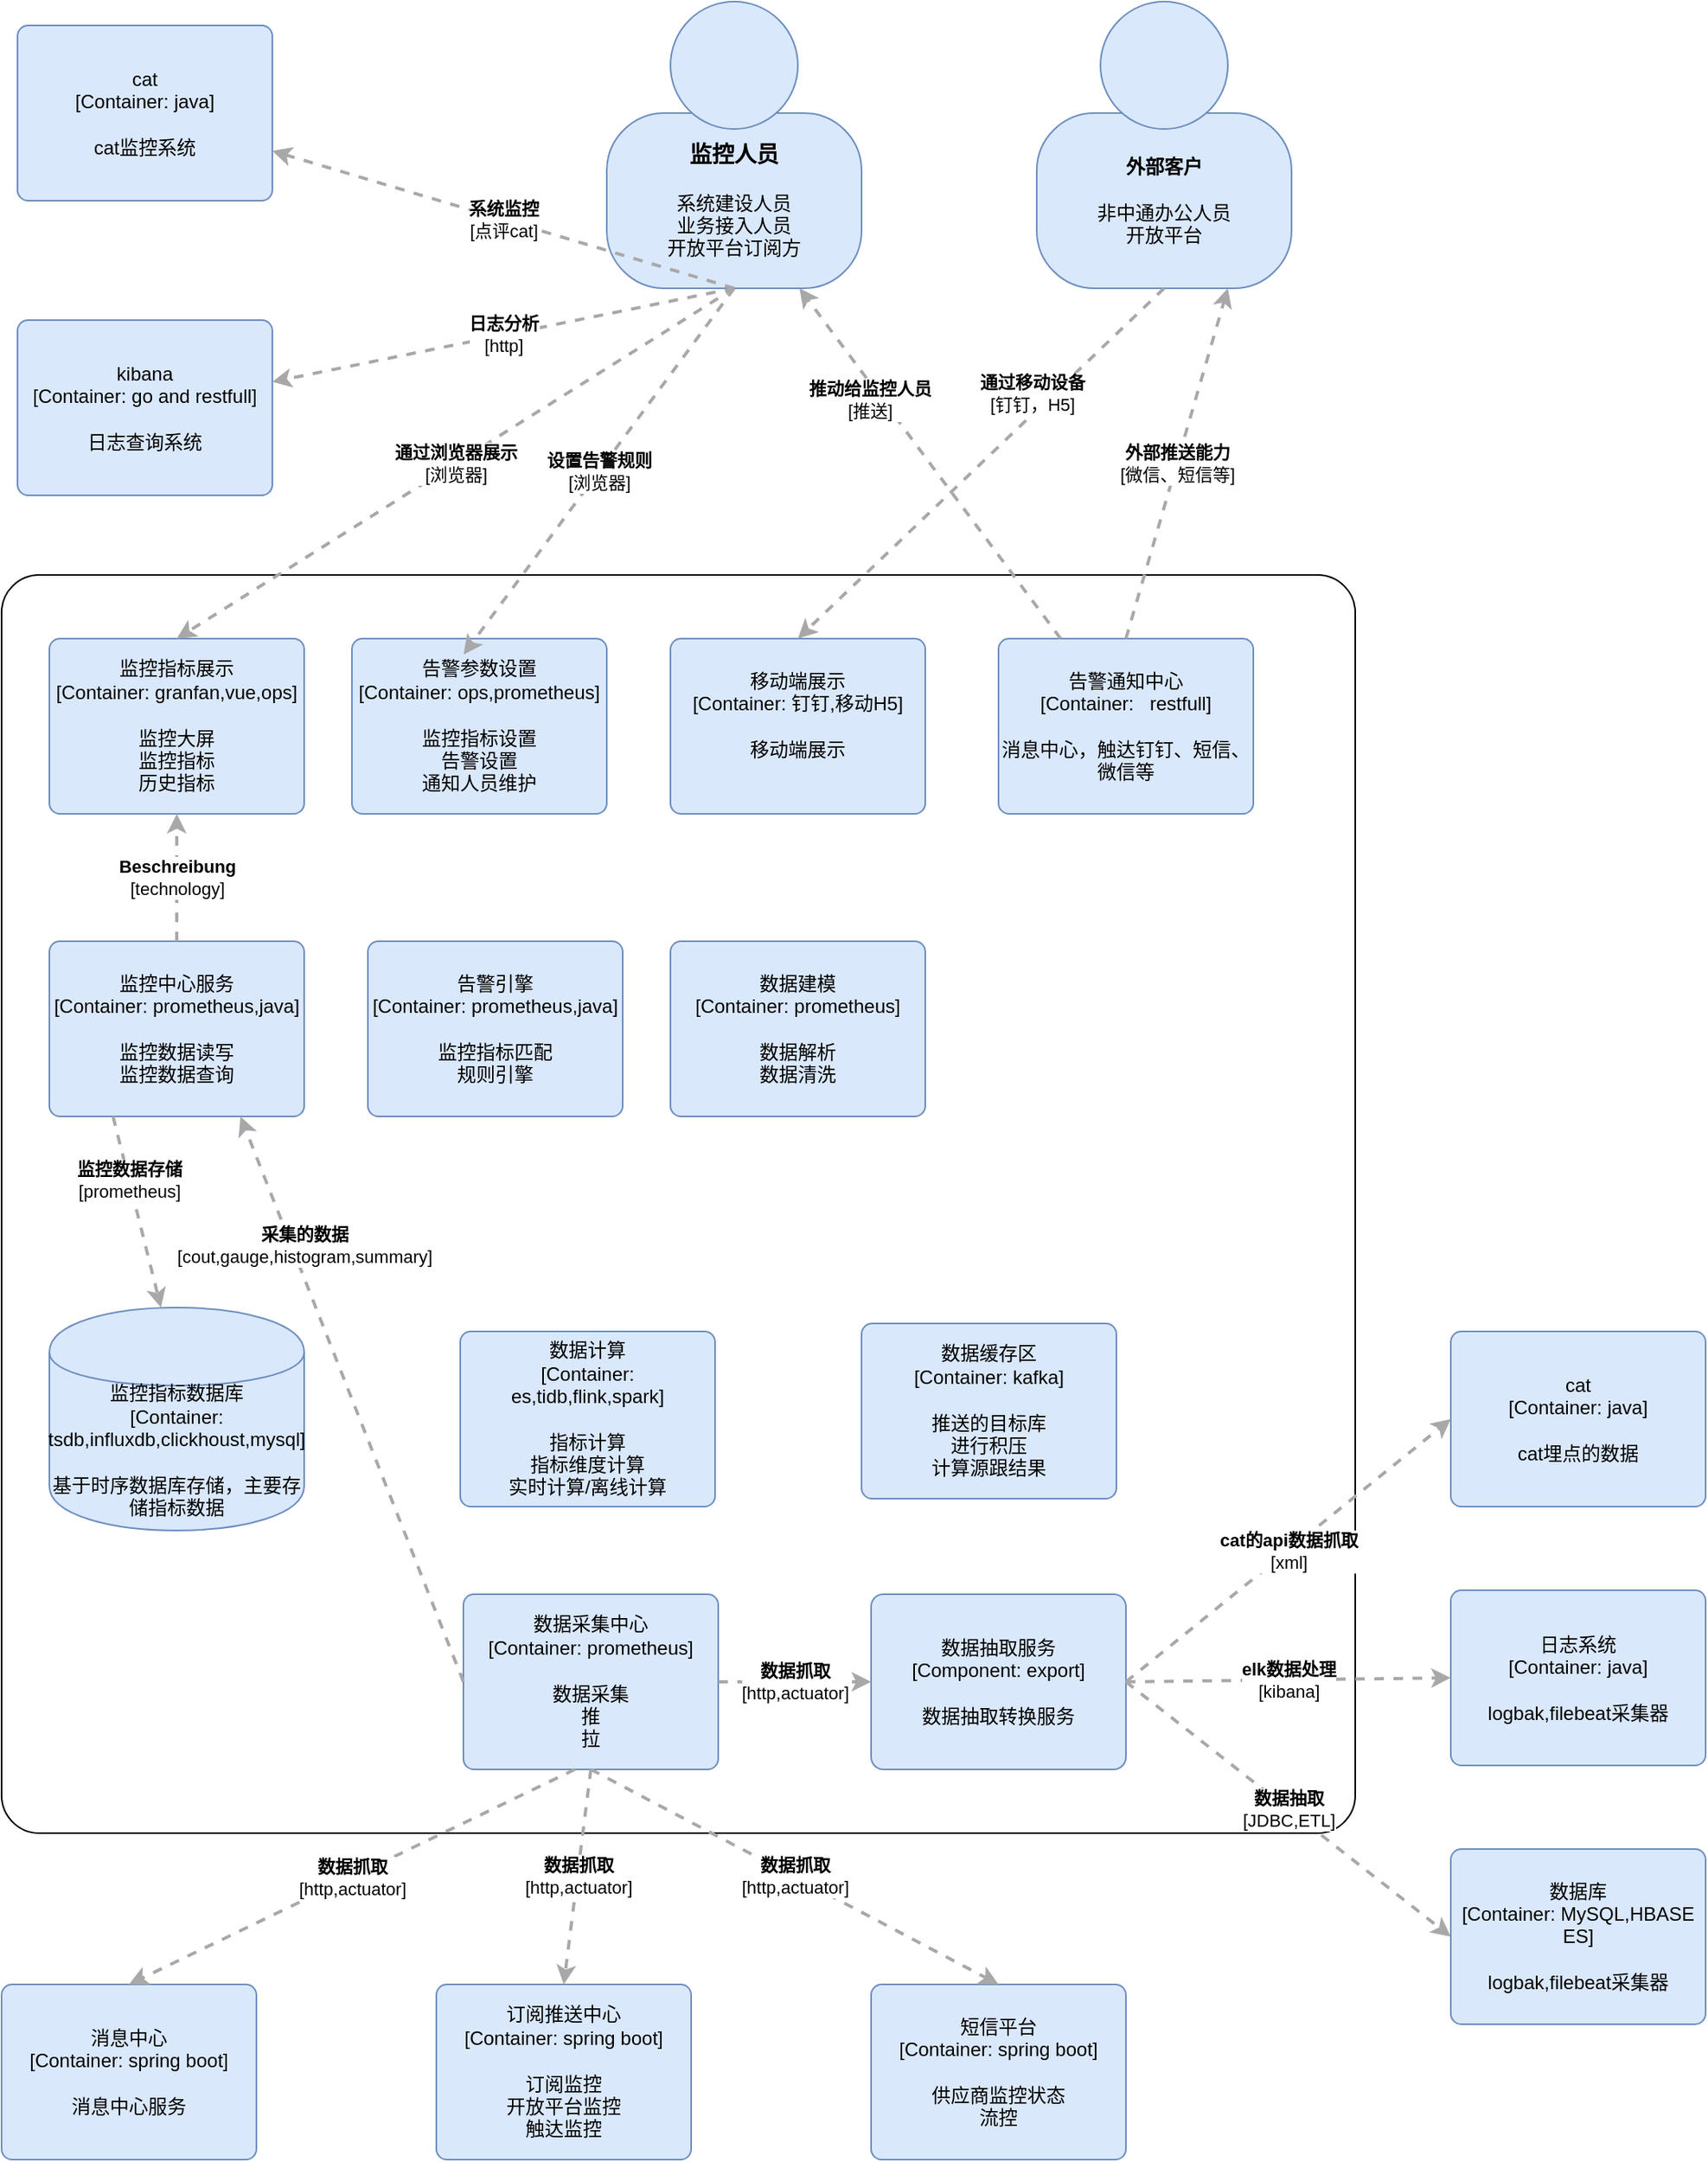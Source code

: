 <mxfile version="12.1.0" type="github" pages="2"><diagram id="i78jF7S9eZtzGsGvZzqO" name="Page-1"><mxGraphModel dx="1864" dy="1981" grid="1" gridSize="10" guides="1" tooltips="1" connect="1" arrows="1" fold="1" page="1" pageScale="1" pageWidth="827" pageHeight="1169" math="0" shadow="0"><root><mxCell id="0"/><mxCell id="1" parent="0"/><object label="&lt;div style=&quot;text-align: left&quot;&gt;&lt;br&gt;&lt;/div&gt;" placeholders="1" c4Name="hostname" c4Type="DeploymentNode" c4OperationSystem="operationSystem" c4ScalingFactor="scalingFactor" id="yf4RbYaAV2OzHXyKXAKW-41"><mxCell style="rounded=1;whiteSpace=wrap;html=1;labelBackgroundColor=none;fillColor=#ffffff;fontColor=#000000;align=left;arcSize=3;strokeColor=#000000;verticalAlign=bottom;shadow=0;comic=0;glass=0;gradientColor=none;" parent="1" vertex="1"><mxGeometry x="60" y="250" width="850" height="790" as="geometry"/><C4DeploymentNode as="c4"/></mxCell></object><mxCell id="yf4RbYaAV2OzHXyKXAKW-1" value="" style="group;rounded=0;labelBackgroundColor=none;fillColor=none;fontColor=#000000;align=center;html=1;" parent="1" vertex="1" connectable="0"><mxGeometry x="440" y="-110" width="160" height="180" as="geometry"/><C4Person as="c4"/></mxCell><object label="&lt;font style=&quot;font-size: 14px&quot;&gt;&lt;b&gt;监控人员&lt;/b&gt;&lt;/font&gt;&lt;br&gt;&lt;div&gt;&lt;br&gt;&lt;/div&gt;&lt;div&gt;系统建设人员&lt;/div&gt;&lt;div&gt;业务接入人员&lt;/div&gt;&lt;div&gt;开放平台订阅方&lt;/div&gt;" placeholders="1" c4Name="name" c4Type="body" c4Description="Beschreibung" id="yf4RbYaAV2OzHXyKXAKW-2"><mxCell style="rounded=1;whiteSpace=wrap;html=1;labelBackgroundColor=none;fillColor=#dae8fc;fontColor=#000000;align=center;arcSize=33;strokeColor=#6c8ebf;" parent="yf4RbYaAV2OzHXyKXAKW-1" vertex="1"><mxGeometry y="70" width="160" height="110" as="geometry"/><C4Person as="c4"/></mxCell></object><mxCell id="yf4RbYaAV2OzHXyKXAKW-3" value="" style="ellipse;whiteSpace=wrap;html=1;aspect=fixed;rounded=0;labelBackgroundColor=none;fillColor=#dae8fc;fontSize=12;fontColor=#000000;align=center;strokeColor=#6c8ebf;" parent="yf4RbYaAV2OzHXyKXAKW-1" vertex="1"><mxGeometry x="40" width="80" height="80" as="geometry"/><C4Person as="c4"/></mxCell><object label="cat&lt;br&gt;&lt;div&gt;[Container: java&lt;span&gt;]&lt;/span&gt;&lt;/div&gt;&lt;div&gt;&lt;br&gt;&lt;/div&gt;&lt;div&gt;cat监控系统&lt;/div&gt;" placeholders="1" c4Name="name" c4Type="Container" c4Technology="technology" c4Description="Beschreibung" id="yf4RbYaAV2OzHXyKXAKW-24"><mxCell style="rounded=1;whiteSpace=wrap;html=1;labelBackgroundColor=none;fillColor=#dae8fc;fontColor=#000000;align=center;arcSize=6;strokeColor=#6c8ebf;" parent="1" vertex="1"><mxGeometry x="70" y="-95" width="160" height="110" as="geometry"/><C4Container as="c4"/></mxCell></object><mxCell id="yf4RbYaAV2OzHXyKXAKW-31" value="" style="group;rounded=0;labelBackgroundColor=none;align=center;html=1;" parent="1" vertex="1" connectable="0"><mxGeometry x="710" y="-110" width="160" height="180" as="geometry"/><C4Person as="c4"/></mxCell><object label="&lt;b&gt;外部客户&lt;/b&gt;&lt;br&gt;&lt;div&gt;&lt;br&gt;&lt;/div&gt;&lt;div&gt;非中通办公人员&lt;/div&gt;&lt;div&gt;开放平台&lt;/div&gt;" placeholders="1" c4Name="name" c4Type="body" c4Description="Beschreibung" id="yf4RbYaAV2OzHXyKXAKW-32"><mxCell style="rounded=1;whiteSpace=wrap;html=1;labelBackgroundColor=none;fillColor=#dae8fc;fontColor=#000000;align=center;arcSize=33;strokeColor=#6c8ebf;" parent="yf4RbYaAV2OzHXyKXAKW-31" vertex="1"><mxGeometry y="70" width="160" height="110" as="geometry"/><C4Person as="c4"/></mxCell></object><mxCell id="yf4RbYaAV2OzHXyKXAKW-33" value="" style="ellipse;whiteSpace=wrap;html=1;aspect=fixed;rounded=0;labelBackgroundColor=none;fillColor=#dae8fc;fontSize=12;fontColor=#000000;align=center;strokeColor=#6c8ebf;" parent="yf4RbYaAV2OzHXyKXAKW-31" vertex="1"><mxGeometry x="40" width="80" height="80" as="geometry"/><C4Person as="c4"/></mxCell><object label="kibana&lt;br&gt;&lt;div&gt;[Container: go and restfull&lt;span&gt;]&lt;/span&gt;&lt;/div&gt;&lt;div&gt;&lt;br&gt;&lt;/div&gt;&lt;div&gt;日志查询系统&lt;/div&gt;" placeholders="1" c4Name="name" c4Type="Container" c4Technology="technology" c4Description="Beschreibung" id="yf4RbYaAV2OzHXyKXAKW-34"><mxCell style="rounded=1;whiteSpace=wrap;html=1;labelBackgroundColor=none;fillColor=#dae8fc;fontColor=#000000;align=center;arcSize=6;strokeColor=#6c8ebf;" parent="1" vertex="1"><mxGeometry x="70" y="90" width="160" height="110" as="geometry"/><C4Container as="c4"/></mxCell></object><object label="告警通知中心&lt;br&gt;&lt;div&gt;[Container:&amp;nbsp; &amp;nbsp;restfull&lt;span&gt;]&lt;/span&gt;&lt;/div&gt;&lt;div&gt;&lt;br&gt;&lt;/div&gt;&lt;div&gt;消息中心，触达钉钉、短信、微信等&lt;/div&gt;" placeholders="1" c4Name="name" c4Type="Container" c4Technology="technology" c4Description="Beschreibung" id="yf4RbYaAV2OzHXyKXAKW-36"><mxCell style="rounded=1;whiteSpace=wrap;html=1;labelBackgroundColor=none;fillColor=#dae8fc;fontColor=#000000;align=center;arcSize=6;strokeColor=#6c8ebf;" parent="1" vertex="1"><mxGeometry x="686" y="290" width="160" height="110" as="geometry"/><C4Container as="c4"/></mxCell></object><object label="监控指标数据库&lt;br&gt;&lt;div&gt;[Container: tsdb,influxdb,clickhoust,mysql]&lt;/div&gt;&lt;div&gt;&lt;br&gt;&lt;/div&gt;&lt;div&gt;基于时序数据库存储，主要存储指标数据&lt;/div&gt;" placeholders="1" c4Type="Database" c4Technology="technology" c4Description="Beschreibung" id="yf4RbYaAV2OzHXyKXAKW-40"><mxCell style="shape=cylinder;whiteSpace=wrap;html=1;boundedLbl=1;rounded=0;labelBackgroundColor=none;fillColor=#dae8fc;fontSize=12;fontColor=#000000;align=center;strokeColor=#6c8ebf;" parent="1" vertex="1"><mxGeometry x="90" y="710" width="160" height="140" as="geometry"/><C4Database as="c4"/></mxCell></object><object label="监控指标展示&lt;br&gt;&lt;div&gt;[Container: granfan,vue,ops&lt;span&gt;]&lt;/span&gt;&lt;/div&gt;&lt;div&gt;&lt;br&gt;&lt;/div&gt;&lt;div&gt;监控大屏&lt;/div&gt;&lt;div&gt;监控指标&lt;/div&gt;&lt;div&gt;&lt;span&gt;历史指标&lt;/span&gt;&lt;/div&gt;" placeholders="1" c4Name="name" c4Type="Container" c4Technology="technology" c4Description="Beschreibung" id="yf4RbYaAV2OzHXyKXAKW-42"><mxCell style="rounded=1;whiteSpace=wrap;html=1;labelBackgroundColor=none;fillColor=#dae8fc;fontColor=#000000;align=center;arcSize=6;strokeColor=#6c8ebf;shadow=0;glass=0;comic=0;" parent="1" vertex="1"><mxGeometry x="90" y="290" width="160" height="110" as="geometry"/><C4Container as="c4"/></mxCell></object><object label="告警参数设置&lt;br&gt;&lt;div&gt;[Container: ops,prometheus&lt;span&gt;]&lt;/span&gt;&lt;/div&gt;&lt;div&gt;&lt;br&gt;&lt;/div&gt;&lt;div&gt;监控指标设置&lt;/div&gt;&lt;div&gt;告警设置&lt;/div&gt;&lt;div&gt;通知人员维护&lt;/div&gt;" placeholders="1" c4Name="name" c4Type="Container" c4Technology="technology" c4Description="Beschreibung" id="ALVnCxlmgeaHpqrfKcKQ-1"><mxCell style="rounded=1;whiteSpace=wrap;html=1;labelBackgroundColor=none;fillColor=#dae8fc;fontColor=#000000;align=center;arcSize=6;strokeColor=#6c8ebf;shadow=0;glass=0;comic=0;" vertex="1" parent="1"><mxGeometry x="280" y="290" width="160" height="110" as="geometry"/><C4Container as="c4"/></mxCell></object><object label="移动端展示&lt;br&gt;&lt;div&gt;[Container: 钉钉,移动H5&lt;span&gt;]&lt;/span&gt;&lt;/div&gt;&lt;div&gt;&lt;br&gt;&lt;/div&gt;&lt;div&gt;移动端展示&lt;/div&gt;&lt;div&gt;&lt;br&gt;&lt;/div&gt;" placeholders="1" c4Name="name" c4Type="Container" c4Technology="technology" c4Description="Beschreibung" id="ALVnCxlmgeaHpqrfKcKQ-2"><mxCell style="rounded=1;whiteSpace=wrap;html=1;labelBackgroundColor=none;fillColor=#dae8fc;fontColor=#000000;align=center;arcSize=6;strokeColor=#6c8ebf;shadow=0;glass=0;comic=0;" vertex="1" parent="1"><mxGeometry x="480" y="290" width="160" height="110" as="geometry"/><C4Container as="c4"/></mxCell></object><object label="监控中心服务&lt;br&gt;&lt;div&gt;[Container: prometheus,java&lt;span&gt;]&lt;/span&gt;&lt;/div&gt;&lt;div&gt;&lt;br&gt;&lt;/div&gt;&lt;div&gt;监控数据读写&lt;/div&gt;&lt;div&gt;监控数据查询&lt;/div&gt;" placeholders="1" c4Name="name" c4Type="Container" c4Technology="technology" c4Description="Beschreibung" id="ALVnCxlmgeaHpqrfKcKQ-3"><mxCell style="rounded=1;whiteSpace=wrap;html=1;labelBackgroundColor=none;fillColor=#dae8fc;fontColor=#000000;align=center;arcSize=6;strokeColor=#6c8ebf;shadow=0;glass=0;comic=0;" vertex="1" parent="1"><mxGeometry x="90" y="480" width="160" height="110" as="geometry"/><C4Container as="c4"/></mxCell></object><object label="告警引擎&lt;br&gt;&lt;div&gt;[Container: prometheus,java&lt;span&gt;]&lt;/span&gt;&lt;/div&gt;&lt;div&gt;&lt;br&gt;&lt;/div&gt;&lt;div&gt;监控指标匹配&lt;/div&gt;&lt;div&gt;规则引擎&lt;/div&gt;" placeholders="1" c4Name="name" c4Type="Container" c4Technology="technology" c4Description="Beschreibung" id="ALVnCxlmgeaHpqrfKcKQ-4"><mxCell style="rounded=1;whiteSpace=wrap;html=1;labelBackgroundColor=none;fillColor=#dae8fc;fontColor=#000000;align=center;arcSize=6;strokeColor=#6c8ebf;shadow=0;glass=0;comic=0;" vertex="1" parent="1"><mxGeometry x="290" y="480" width="160" height="110" as="geometry"/><C4Container as="c4"/></mxCell></object><object label="数据建模&lt;br&gt;&lt;div&gt;[Container: prometheus&lt;span&gt;]&lt;/span&gt;&lt;/div&gt;&lt;div&gt;&lt;br&gt;&lt;/div&gt;&lt;div&gt;数据解析&lt;/div&gt;&lt;div&gt;数据清洗&lt;/div&gt;" placeholders="1" c4Name="name" c4Type="Container" c4Technology="technology" c4Description="Beschreibung" id="ALVnCxlmgeaHpqrfKcKQ-5"><mxCell style="rounded=1;whiteSpace=wrap;html=1;labelBackgroundColor=none;fillColor=#dae8fc;fontColor=#000000;align=center;arcSize=6;strokeColor=#6c8ebf;shadow=0;glass=0;comic=0;" vertex="1" parent="1"><mxGeometry x="480" y="480" width="160" height="110" as="geometry"/><C4Container as="c4"/></mxCell></object><object label="数据计算&lt;br&gt;&lt;div&gt;[Container: es,tidb,flink,spark&lt;span&gt;]&lt;/span&gt;&lt;/div&gt;&lt;div&gt;&lt;br&gt;&lt;/div&gt;&lt;div&gt;指标计算&lt;/div&gt;&lt;div&gt;指标维度计算&lt;/div&gt;&lt;div&gt;实时计算/离线计算&lt;/div&gt;" placeholders="1" c4Name="name" c4Type="Container" c4Technology="technology" c4Description="Beschreibung" id="ALVnCxlmgeaHpqrfKcKQ-6"><mxCell style="rounded=1;whiteSpace=wrap;html=1;labelBackgroundColor=none;fillColor=#dae8fc;fontColor=#000000;align=center;arcSize=6;strokeColor=#6c8ebf;shadow=0;glass=0;comic=0;" vertex="1" parent="1"><mxGeometry x="348" y="725" width="160" height="110" as="geometry"/><C4Container as="c4"/></mxCell></object><object label="数据采集中心&lt;br&gt;&lt;div&gt;[Container: prometheus&lt;span&gt;]&lt;/span&gt;&lt;/div&gt;&lt;div&gt;&lt;br&gt;&lt;/div&gt;&lt;div&gt;数据采集&lt;/div&gt;&lt;div&gt;推&lt;/div&gt;&lt;div&gt;拉&lt;/div&gt;" placeholders="1" c4Name="name" c4Type="Container" c4Technology="technology" c4Description="Beschreibung" id="ALVnCxlmgeaHpqrfKcKQ-7"><mxCell style="rounded=1;whiteSpace=wrap;html=1;labelBackgroundColor=none;fillColor=#dae8fc;fontColor=#000000;align=center;arcSize=6;strokeColor=#6c8ebf;shadow=0;glass=0;comic=0;" vertex="1" parent="1"><mxGeometry x="350" y="890" width="160" height="110" as="geometry"/><C4Container as="c4"/></mxCell></object><object label="消息中心&lt;br&gt;&lt;div&gt;[Container: spring boot&lt;span&gt;]&lt;/span&gt;&lt;/div&gt;&lt;div&gt;&lt;br&gt;&lt;/div&gt;&lt;div&gt;消息中心服务&lt;/div&gt;" placeholders="1" c4Name="name" c4Type="Container" c4Technology="technology" c4Description="Beschreibung" id="ALVnCxlmgeaHpqrfKcKQ-8"><mxCell style="rounded=1;whiteSpace=wrap;html=1;labelBackgroundColor=none;fillColor=#dae8fc;fontColor=#000000;align=center;arcSize=6;strokeColor=#6c8ebf;" vertex="1" parent="1"><mxGeometry x="60" y="1135" width="160" height="110" as="geometry"/><C4Container as="c4"/></mxCell></object><object label="订阅推送中心&lt;br&gt;&lt;div&gt;[Container: spring boot&lt;span&gt;]&lt;/span&gt;&lt;/div&gt;&lt;div&gt;&lt;br&gt;&lt;/div&gt;&lt;div&gt;订阅监控&lt;/div&gt;&lt;div&gt;开放平台监控&lt;/div&gt;&lt;div&gt;触达监控&lt;/div&gt;" placeholders="1" c4Name="name" c4Type="Container" c4Technology="technology" c4Description="Beschreibung" id="ALVnCxlmgeaHpqrfKcKQ-9"><mxCell style="rounded=1;whiteSpace=wrap;html=1;labelBackgroundColor=none;fillColor=#dae8fc;fontColor=#000000;align=center;arcSize=6;strokeColor=#6c8ebf;" vertex="1" parent="1"><mxGeometry x="333" y="1135" width="160" height="110" as="geometry"/><C4Container as="c4"/></mxCell></object><object label="短信平台&lt;br&gt;&lt;div&gt;[Container: spring boot&lt;span&gt;]&lt;/span&gt;&lt;/div&gt;&lt;div&gt;&lt;br&gt;&lt;/div&gt;&lt;div&gt;供应商监控状态&lt;/div&gt;&lt;div&gt;流控&lt;/div&gt;" placeholders="1" c4Name="name" c4Type="Container" c4Technology="technology" c4Description="Beschreibung" id="ALVnCxlmgeaHpqrfKcKQ-10"><mxCell style="rounded=1;whiteSpace=wrap;html=1;labelBackgroundColor=none;fillColor=#dae8fc;fontColor=#000000;align=center;arcSize=6;strokeColor=#6c8ebf;" vertex="1" parent="1"><mxGeometry x="606" y="1135" width="160" height="110" as="geometry"/><C4Container as="c4"/></mxCell></object><object label="数据缓存区&lt;br&gt;&lt;div&gt;[Container: kafka&lt;span&gt;]&lt;/span&gt;&lt;/div&gt;&lt;div&gt;&lt;br&gt;&lt;/div&gt;&lt;div&gt;推送的目标库&lt;/div&gt;&lt;div&gt;进行积压&lt;/div&gt;&lt;div&gt;计算源跟结果&lt;/div&gt;" placeholders="1" c4Name="name" c4Type="Container" c4Technology="technology" c4Description="Beschreibung" id="ALVnCxlmgeaHpqrfKcKQ-13"><mxCell style="rounded=1;whiteSpace=wrap;html=1;labelBackgroundColor=none;fillColor=#dae8fc;fontColor=#000000;align=center;arcSize=6;strokeColor=#6c8ebf;" vertex="1" parent="1"><mxGeometry x="600" y="720" width="160" height="110" as="geometry"/><C4Container as="c4"/></mxCell></object><object label="cat&lt;br&gt;&lt;div&gt;[Container: java&lt;span&gt;]&lt;/span&gt;&lt;/div&gt;&lt;div&gt;&lt;br&gt;&lt;/div&gt;&lt;div&gt;cat埋点的数据&lt;/div&gt;" placeholders="1" c4Name="name" c4Type="Container" c4Technology="technology" c4Description="Beschreibung" id="ALVnCxlmgeaHpqrfKcKQ-14"><mxCell style="rounded=1;whiteSpace=wrap;html=1;labelBackgroundColor=none;fillColor=#dae8fc;fontColor=#000000;align=center;arcSize=6;strokeColor=#6c8ebf;" vertex="1" parent="1"><mxGeometry x="970" y="725" width="160" height="110" as="geometry"/><C4Container as="c4"/></mxCell></object><object label="日志系统&lt;br&gt;&lt;div&gt;[Container: java&lt;span&gt;]&lt;/span&gt;&lt;/div&gt;&lt;div&gt;&lt;br&gt;&lt;/div&gt;&lt;div&gt;logbak,filebeat采集器&lt;/div&gt;" placeholders="1" c4Name="name" c4Type="Container" c4Technology="technology" c4Description="Beschreibung" id="ALVnCxlmgeaHpqrfKcKQ-15"><mxCell style="rounded=1;whiteSpace=wrap;html=1;labelBackgroundColor=none;fillColor=#dae8fc;fontColor=#000000;align=center;arcSize=6;strokeColor=#6c8ebf;" vertex="1" parent="1"><mxGeometry x="970" y="887.5" width="160" height="110" as="geometry"/><C4Container as="c4"/></mxCell></object><object label="&lt;div style=&quot;text-align: left&quot;&gt;&lt;div style=&quot;text-align: center&quot;&gt;&lt;b&gt;Beschreibung&lt;/b&gt;&lt;/div&gt;&lt;div style=&quot;text-align: center&quot;&gt;[technology]&lt;/div&gt;&lt;/div&gt;" c4Type="Relationship" c4Description="Beschreibung" c4Technology="technology" id="ALVnCxlmgeaHpqrfKcKQ-17"><mxCell style="edgeStyle=none;rounded=0;html=1;jettySize=auto;orthogonalLoop=1;strokeColor=#A8A8A8;strokeWidth=2;fontColor=#000000;jumpStyle=none;dashed=1;exitX=0.5;exitY=0;exitDx=0;exitDy=0;" edge="1" parent="1" source="ALVnCxlmgeaHpqrfKcKQ-3" target="yf4RbYaAV2OzHXyKXAKW-42"><mxGeometry width="160" relative="1" as="geometry"><mxPoint x="160" y="430" as="sourcePoint"/><mxPoint x="320" y="430" as="targetPoint"/></mxGeometry><C4Relationship as="c4"/></mxCell></object><object label="数据库&lt;br&gt;&lt;div&gt;[Container: MySQL,HBASE ES&lt;span&gt;]&lt;/span&gt;&lt;/div&gt;&lt;div&gt;&lt;br&gt;&lt;/div&gt;&lt;div&gt;logbak,filebeat采集器&lt;/div&gt;" placeholders="1" c4Name="name" c4Type="Container" c4Technology="technology" c4Description="Beschreibung" id="ALVnCxlmgeaHpqrfKcKQ-18"><mxCell style="rounded=1;whiteSpace=wrap;html=1;labelBackgroundColor=none;fillColor=#dae8fc;fontColor=#000000;align=center;arcSize=6;strokeColor=#6c8ebf;" vertex="1" parent="1"><mxGeometry x="970" y="1050" width="160" height="110" as="geometry"/><C4Container as="c4"/></mxCell></object><object label="&lt;div style=&quot;text-align: left&quot;&gt;&lt;div style=&quot;text-align: center&quot;&gt;&lt;b&gt;通过浏览器展示&lt;/b&gt;&lt;/div&gt;&lt;div style=&quot;text-align: center&quot;&gt;[浏览器]&lt;/div&gt;&lt;/div&gt;" c4Type="Relationship" c4Description="Beschreibung" c4Technology="technology" id="ALVnCxlmgeaHpqrfKcKQ-20"><mxCell style="edgeStyle=none;rounded=0;html=1;jettySize=auto;orthogonalLoop=1;strokeColor=#A8A8A8;strokeWidth=2;fontColor=#000000;jumpStyle=none;dashed=1;entryX=0.5;entryY=0;entryDx=0;entryDy=0;exitX=0.5;exitY=1;exitDx=0;exitDy=0;" edge="1" parent="1" source="yf4RbYaAV2OzHXyKXAKW-2" target="yf4RbYaAV2OzHXyKXAKW-42"><mxGeometry width="160" relative="1" as="geometry"><mxPoint x="510" y="120" as="sourcePoint"/><mxPoint x="200" y="110" as="targetPoint"/></mxGeometry><C4Relationship as="c4"/></mxCell></object><object label="&lt;div style=&quot;text-align: left&quot;&gt;&lt;div style=&quot;text-align: center&quot;&gt;&lt;b&gt;设置告警规则&lt;/b&gt;&lt;/div&gt;&lt;div style=&quot;text-align: center&quot;&gt;[浏览器]&lt;/div&gt;&lt;/div&gt;" c4Type="Relationship" c4Description="Beschreibung" c4Technology="technology" id="ALVnCxlmgeaHpqrfKcKQ-21"><mxCell style="edgeStyle=none;rounded=0;html=1;jettySize=auto;orthogonalLoop=1;strokeColor=#A8A8A8;strokeWidth=2;fontColor=#000000;jumpStyle=none;dashed=1;entryX=0.438;entryY=0.091;entryDx=0;entryDy=0;entryPerimeter=0;exitX=0.5;exitY=1;exitDx=0;exitDy=0;" edge="1" parent="1" source="yf4RbYaAV2OzHXyKXAKW-2" target="ALVnCxlmgeaHpqrfKcKQ-1"><mxGeometry width="160" relative="1" as="geometry"><mxPoint x="510" y="170" as="sourcePoint"/><mxPoint x="310" y="160" as="targetPoint"/><Array as="points"/></mxGeometry><C4Relationship as="c4"/></mxCell></object><object label="&lt;div style=&quot;text-align: left&quot;&gt;&lt;div style=&quot;text-align: center&quot;&gt;&lt;b&gt;系统监控&lt;/b&gt;&lt;/div&gt;&lt;div style=&quot;text-align: center&quot;&gt;[点评cat]&lt;/div&gt;&lt;/div&gt;" c4Type="Relationship" c4Description="Beschreibung" c4Technology="technology" id="ALVnCxlmgeaHpqrfKcKQ-22"><mxCell style="edgeStyle=none;rounded=0;html=1;jettySize=auto;orthogonalLoop=1;strokeColor=#A8A8A8;strokeWidth=2;fontColor=#000000;jumpStyle=none;dashed=1;exitX=0.5;exitY=1;exitDx=0;exitDy=0;" edge="1" parent="1" source="yf4RbYaAV2OzHXyKXAKW-2" target="yf4RbYaAV2OzHXyKXAKW-24"><mxGeometry width="160" relative="1" as="geometry"><mxPoint x="1030" y="660" as="sourcePoint"/><mxPoint x="510" y="200" as="targetPoint"/></mxGeometry><C4Relationship as="c4"/></mxCell></object><object label="&lt;div style=&quot;text-align: left&quot;&gt;&lt;div style=&quot;text-align: center&quot;&gt;&lt;b&gt;日志分析&lt;/b&gt;&lt;/div&gt;&lt;div style=&quot;text-align: center&quot;&gt;[http]&lt;/div&gt;&lt;/div&gt;" c4Type="Relationship" c4Description="Beschreibung" c4Technology="technology" id="ALVnCxlmgeaHpqrfKcKQ-23"><mxCell style="edgeStyle=none;rounded=0;html=1;jettySize=auto;orthogonalLoop=1;strokeColor=#A8A8A8;strokeWidth=2;fontColor=#000000;jumpStyle=none;dashed=1;exitX=0.5;exitY=1;exitDx=0;exitDy=0;" edge="1" parent="1" source="yf4RbYaAV2OzHXyKXAKW-2" target="yf4RbYaAV2OzHXyKXAKW-34"><mxGeometry width="160" relative="1" as="geometry"><mxPoint x="670" y="190" as="sourcePoint"/><mxPoint x="600" y="190" as="targetPoint"/></mxGeometry><C4Relationship as="c4"/></mxCell></object><object label="&lt;div style=&quot;text-align: left&quot;&gt;&lt;div style=&quot;text-align: center&quot;&gt;&lt;b&gt;推动给监控人员&lt;/b&gt;&lt;/div&gt;&lt;div style=&quot;text-align: center&quot;&gt;[推送]&lt;/div&gt;&lt;/div&gt;" c4Type="Relationship" c4Description="Beschreibung" c4Technology="technology" id="ALVnCxlmgeaHpqrfKcKQ-24"><mxCell style="edgeStyle=none;rounded=0;html=1;jettySize=auto;orthogonalLoop=1;strokeColor=#A8A8A8;strokeWidth=2;fontColor=#000000;jumpStyle=none;dashed=1;" edge="1" parent="1" source="yf4RbYaAV2OzHXyKXAKW-36" target="yf4RbYaAV2OzHXyKXAKW-2"><mxGeometry x="0.401" y="7" width="160" relative="1" as="geometry"><mxPoint x="1030" y="250" as="sourcePoint"/><mxPoint x="610" y="140" as="targetPoint"/><mxPoint as="offset"/></mxGeometry><C4Relationship as="c4"/></mxCell></object><object label="&lt;div style=&quot;text-align: left&quot;&gt;&lt;div style=&quot;text-align: center&quot;&gt;&lt;b&gt;通过移动设备&lt;/b&gt;&lt;/div&gt;&lt;div style=&quot;text-align: center&quot;&gt;[钉钉，H5]&lt;/div&gt;&lt;/div&gt;" c4Type="Relationship" c4Description="Beschreibung" c4Technology="technology" id="ALVnCxlmgeaHpqrfKcKQ-25"><mxCell style="edgeStyle=none;rounded=0;html=1;entryX=0.5;entryY=0;jettySize=auto;orthogonalLoop=1;strokeColor=#A8A8A8;strokeWidth=2;fontColor=#000000;jumpStyle=none;dashed=1;exitX=0.5;exitY=1;exitDx=0;exitDy=0;entryDx=0;entryDy=0;" edge="1" parent="1" source="yf4RbYaAV2OzHXyKXAKW-32" target="ALVnCxlmgeaHpqrfKcKQ-2"><mxGeometry x="-0.33" y="-9" width="160" relative="1" as="geometry"><mxPoint x="910" y="110" as="sourcePoint"/><mxPoint x="1070" y="110" as="targetPoint"/><mxPoint y="-1" as="offset"/></mxGeometry><C4Relationship as="c4"/></mxCell></object><object label="&lt;div style=&quot;text-align: left&quot;&gt;&lt;div style=&quot;text-align: center&quot;&gt;&lt;b&gt;外部推送能力&lt;/b&gt;&lt;/div&gt;&lt;div style=&quot;text-align: center&quot;&gt;[微信、短信等]&lt;/div&gt;&lt;/div&gt;" c4Type="Relationship" c4Description="Beschreibung" c4Technology="technology" id="ALVnCxlmgeaHpqrfKcKQ-26"><mxCell style="edgeStyle=none;rounded=0;html=1;entryX=0.75;entryY=1;jettySize=auto;orthogonalLoop=1;strokeColor=#A8A8A8;strokeWidth=2;fontColor=#000000;jumpStyle=none;dashed=1;exitX=0.5;exitY=0;exitDx=0;exitDy=0;entryDx=0;entryDy=0;" edge="1" parent="1" source="yf4RbYaAV2OzHXyKXAKW-36" target="yf4RbYaAV2OzHXyKXAKW-32"><mxGeometry width="160" relative="1" as="geometry"><mxPoint x="830" y="180" as="sourcePoint"/><mxPoint x="1050" y="220" as="targetPoint"/></mxGeometry><C4Relationship as="c4"/></mxCell></object><object label="&lt;div style=&quot;text-align: left&quot;&gt;&lt;div style=&quot;text-align: center&quot;&gt;&lt;b&gt;数据抓取&lt;/b&gt;&lt;/div&gt;&lt;div style=&quot;text-align: center&quot;&gt;[http,actuator]&lt;/div&gt;&lt;/div&gt;" c4Type="Relationship" c4Description="Beschreibung" c4Technology="technology" id="ALVnCxlmgeaHpqrfKcKQ-29"><mxCell style="edgeStyle=none;rounded=0;html=1;entryX=0.5;entryY=0;jettySize=auto;orthogonalLoop=1;strokeColor=#A8A8A8;strokeWidth=2;fontColor=#000000;jumpStyle=none;dashed=1;entryDx=0;entryDy=0;" edge="1" parent="1" target="ALVnCxlmgeaHpqrfKcKQ-8"><mxGeometry width="160" relative="1" as="geometry"><mxPoint x="420" y="1000" as="sourcePoint"/><mxPoint x="580" y="1000" as="targetPoint"/></mxGeometry><C4Relationship as="c4"/></mxCell></object><object label="&lt;div style=&quot;text-align: left&quot;&gt;&lt;div style=&quot;text-align: center&quot;&gt;&lt;b&gt;数据抓取&lt;/b&gt;&lt;/div&gt;&lt;div style=&quot;text-align: center&quot;&gt;[http,actuator]&lt;/div&gt;&lt;/div&gt;" c4Type="Relationship" c4Description="Beschreibung" c4Technology="technology" id="ALVnCxlmgeaHpqrfKcKQ-30"><mxCell style="edgeStyle=none;rounded=0;html=1;entryX=0.5;entryY=0;jettySize=auto;orthogonalLoop=1;strokeColor=#A8A8A8;strokeWidth=2;fontColor=#000000;jumpStyle=none;dashed=1;entryDx=0;entryDy=0;exitX=0.5;exitY=1;exitDx=0;exitDy=0;" edge="1" parent="1" source="ALVnCxlmgeaHpqrfKcKQ-7" target="ALVnCxlmgeaHpqrfKcKQ-9"><mxGeometry width="160" relative="1" as="geometry"><mxPoint x="430" y="1010" as="sourcePoint"/><mxPoint x="150" y="1145" as="targetPoint"/></mxGeometry><C4Relationship as="c4"/></mxCell></object><object label="&lt;div style=&quot;text-align: left&quot;&gt;&lt;div style=&quot;text-align: center&quot;&gt;&lt;b&gt;数据抓取&lt;/b&gt;&lt;/div&gt;&lt;div style=&quot;text-align: center&quot;&gt;[http,actuator]&lt;/div&gt;&lt;/div&gt;" c4Type="Relationship" c4Description="Beschreibung" c4Technology="technology" id="ALVnCxlmgeaHpqrfKcKQ-31"><mxCell style="edgeStyle=none;rounded=0;html=1;entryX=0.5;entryY=0;jettySize=auto;orthogonalLoop=1;strokeColor=#A8A8A8;strokeWidth=2;fontColor=#000000;jumpStyle=none;dashed=1;entryDx=0;entryDy=0;exitX=0.5;exitY=1;exitDx=0;exitDy=0;" edge="1" parent="1" source="ALVnCxlmgeaHpqrfKcKQ-7" target="ALVnCxlmgeaHpqrfKcKQ-10"><mxGeometry width="160" relative="1" as="geometry"><mxPoint x="440" y="1010" as="sourcePoint"/><mxPoint x="423" y="1145" as="targetPoint"/></mxGeometry><C4Relationship as="c4"/></mxCell></object><object label="数据抽取服务&lt;br&gt;&lt;div&gt;[Component: export&lt;span&gt;]&lt;/span&gt;&lt;/div&gt;&lt;div&gt;&lt;br&gt;&lt;/div&gt;&lt;div&gt;数据抽取转换服务&lt;/div&gt;" placeholders="1" c4Name="name" c4Type="Component" c4Technology="technology" c4Description="Beschreibung" id="ALVnCxlmgeaHpqrfKcKQ-35"><mxCell style="rounded=1;whiteSpace=wrap;html=1;labelBackgroundColor=none;fillColor=#dae8fc;fontColor=#000000;align=center;arcSize=7;strokeColor=#6c8ebf;" vertex="1" parent="1"><mxGeometry x="606" y="890" width="160" height="110" as="geometry"/><C4Component as="c4"/></mxCell></object><object label="&lt;div style=&quot;text-align: left&quot;&gt;&lt;div style=&quot;text-align: center&quot;&gt;&lt;b&gt;数据抓取&lt;/b&gt;&lt;/div&gt;&lt;div style=&quot;text-align: center&quot;&gt;[http,actuator]&lt;/div&gt;&lt;/div&gt;" c4Type="Relationship" c4Description="Beschreibung" c4Technology="technology" id="ALVnCxlmgeaHpqrfKcKQ-36"><mxCell style="edgeStyle=none;rounded=0;html=1;entryX=0;entryY=0.5;jettySize=auto;orthogonalLoop=1;strokeColor=#A8A8A8;strokeWidth=2;fontColor=#000000;jumpStyle=none;dashed=1;entryDx=0;entryDy=0;exitX=1;exitY=0.5;exitDx=0;exitDy=0;" edge="1" parent="1" source="ALVnCxlmgeaHpqrfKcKQ-7" target="ALVnCxlmgeaHpqrfKcKQ-35"><mxGeometry width="160" relative="1" as="geometry"><mxPoint x="440" y="1010" as="sourcePoint"/><mxPoint x="696" y="1145" as="targetPoint"/></mxGeometry><C4Relationship as="c4"/></mxCell></object><object label="&lt;div style=&quot;text-align: left&quot;&gt;&lt;div style=&quot;text-align: center&quot;&gt;&lt;b&gt;cat的api数据抓取&lt;/b&gt;&lt;/div&gt;&lt;div style=&quot;text-align: center&quot;&gt;[xml]&lt;/div&gt;&lt;/div&gt;" c4Type="Relationship" c4Description="Beschreibung" c4Technology="technology" id="ALVnCxlmgeaHpqrfKcKQ-37"><mxCell style="edgeStyle=none;rounded=0;html=1;entryX=0;entryY=0.5;jettySize=auto;orthogonalLoop=1;strokeColor=#A8A8A8;strokeWidth=2;fontColor=#000000;jumpStyle=none;dashed=1;entryDx=0;entryDy=0;exitX=1;exitY=0.5;exitDx=0;exitDy=0;" edge="1" parent="1" source="ALVnCxlmgeaHpqrfKcKQ-35" target="ALVnCxlmgeaHpqrfKcKQ-14"><mxGeometry width="160" relative="1" as="geometry"><mxPoint x="810" y="940" as="sourcePoint"/><mxPoint x="970" y="940" as="targetPoint"/></mxGeometry><C4Relationship as="c4"/></mxCell></object><object label="&lt;div style=&quot;text-align: left&quot;&gt;&lt;div style=&quot;text-align: center&quot;&gt;&lt;b&gt;elk数据处理&lt;/b&gt;&lt;/div&gt;&lt;div style=&quot;text-align: center&quot;&gt;[kibana]&lt;/div&gt;&lt;/div&gt;" c4Type="Relationship" c4Description="Beschreibung" c4Technology="technology" id="ALVnCxlmgeaHpqrfKcKQ-38"><mxCell style="edgeStyle=none;rounded=0;html=1;entryX=0;entryY=0.5;jettySize=auto;orthogonalLoop=1;strokeColor=#A8A8A8;strokeWidth=2;fontColor=#000000;jumpStyle=none;dashed=1;entryDx=0;entryDy=0;exitX=1;exitY=0.5;exitDx=0;exitDy=0;" edge="1" parent="1" source="ALVnCxlmgeaHpqrfKcKQ-35" target="ALVnCxlmgeaHpqrfKcKQ-15"><mxGeometry width="160" relative="1" as="geometry"><mxPoint x="776" y="909.93" as="sourcePoint"/><mxPoint x="980" y="795" as="targetPoint"/></mxGeometry><C4Relationship as="c4"/></mxCell></object><object label="&lt;div style=&quot;text-align: left&quot;&gt;&lt;div style=&quot;text-align: center&quot;&gt;&lt;b&gt;数据抽取&lt;/b&gt;&lt;/div&gt;&lt;div style=&quot;text-align: center&quot;&gt;[JDBC,ETL]&lt;/div&gt;&lt;/div&gt;" c4Type="Relationship" c4Description="Beschreibung" c4Technology="technology" id="ALVnCxlmgeaHpqrfKcKQ-39"><mxCell style="edgeStyle=none;rounded=0;html=1;entryX=0;entryY=0.5;jettySize=auto;orthogonalLoop=1;strokeColor=#A8A8A8;strokeWidth=2;fontColor=#000000;jumpStyle=none;dashed=1;entryDx=0;entryDy=0;exitX=1;exitY=0.5;exitDx=0;exitDy=0;" edge="1" parent="1" source="ALVnCxlmgeaHpqrfKcKQ-35" target="ALVnCxlmgeaHpqrfKcKQ-18"><mxGeometry width="160" relative="1" as="geometry"><mxPoint x="786" y="919.93" as="sourcePoint"/><mxPoint x="990" y="805" as="targetPoint"/></mxGeometry><C4Relationship as="c4"/></mxCell></object><object label="&lt;div style=&quot;text-align: left&quot;&gt;&lt;div style=&quot;text-align: center&quot;&gt;&lt;b&gt;采集的数据&lt;/b&gt;&lt;/div&gt;&lt;div style=&quot;text-align: center&quot;&gt;[cout,gauge,histogram,summary]&lt;/div&gt;&lt;/div&gt;" c4Type="Relationship" c4Description="Beschreibung" c4Technology="technology" id="ALVnCxlmgeaHpqrfKcKQ-41"><mxCell style="edgeStyle=none;rounded=0;html=1;jettySize=auto;orthogonalLoop=1;strokeColor=#A8A8A8;strokeWidth=2;fontColor=#000000;jumpStyle=none;dashed=1;exitX=0;exitY=0.5;exitDx=0;exitDy=0;entryX=0.75;entryY=1;entryDx=0;entryDy=0;" edge="1" parent="1" source="ALVnCxlmgeaHpqrfKcKQ-7" target="ALVnCxlmgeaHpqrfKcKQ-3"><mxGeometry x="0.533" y="-8" width="160" relative="1" as="geometry"><mxPoint x="130" y="950" as="sourcePoint"/><mxPoint x="290" y="950" as="targetPoint"/><mxPoint y="1" as="offset"/></mxGeometry><C4Relationship as="c4"/></mxCell></object><object label="&lt;div style=&quot;text-align: left&quot;&gt;&lt;div style=&quot;text-align: center&quot;&gt;&lt;b&gt;监控数据存储&lt;/b&gt;&lt;/div&gt;&lt;div style=&quot;text-align: center&quot;&gt;[prometheus]&lt;/div&gt;&lt;/div&gt;" c4Type="Relationship" c4Description="Beschreibung" c4Technology="technology" id="ALVnCxlmgeaHpqrfKcKQ-42"><mxCell style="edgeStyle=none;rounded=0;html=1;entryX=0.438;entryY=0;jettySize=auto;orthogonalLoop=1;strokeColor=#A8A8A8;strokeWidth=2;fontColor=#000000;jumpStyle=none;dashed=1;exitX=0.25;exitY=1;exitDx=0;exitDy=0;entryDx=0;entryDy=0;entryPerimeter=0;" edge="1" parent="1" source="ALVnCxlmgeaHpqrfKcKQ-3" target="yf4RbYaAV2OzHXyKXAKW-40"><mxGeometry x="-0.333" width="160" relative="1" as="geometry"><mxPoint x="420" y="650" as="sourcePoint"/><mxPoint x="580" y="650" as="targetPoint"/><mxPoint as="offset"/></mxGeometry><C4Relationship as="c4"/></mxCell></object></root></mxGraphModel></diagram><diagram id="QyMvMVcWkB-84msZBXMU" name="Page-2"><mxGraphModel dx="1864" dy="812" grid="1" gridSize="10" guides="1" tooltips="1" connect="1" arrows="1" fold="1" page="1" pageScale="1" pageWidth="827" pageHeight="1169" math="0" shadow="0"><root><mxCell id="kJ4dpTV_O8zawvatrlLy-0"/><mxCell id="kJ4dpTV_O8zawvatrlLy-1" parent="kJ4dpTV_O8zawvatrlLy-0"/><mxCell id="kJ4dpTV_O8zawvatrlLy-2" value="" style="group;rounded=0;labelBackgroundColor=none;fillColor=none;fontColor=#000000;align=center;html=1;" vertex="1" connectable="0" parent="kJ4dpTV_O8zawvatrlLy-1"><mxGeometry x="290" y="80" width="160" height="180" as="geometry"/><C4Person as="c4"/></mxCell><object label="监控人员&lt;div&gt;[内部用户]&lt;/div&gt;&lt;div&gt;&lt;br&gt;&lt;/div&gt;&lt;div&gt;Beschreibung&lt;/div&gt;" placeholders="1" c4Name="name" c4Type="body" c4Description="Beschreibung" id="kJ4dpTV_O8zawvatrlLy-3"><mxCell style="rounded=1;whiteSpace=wrap;html=1;labelBackgroundColor=none;fillColor=#dae8fc;fontColor=#000000;align=center;arcSize=33;strokeColor=#6c8ebf;" vertex="1" parent="kJ4dpTV_O8zawvatrlLy-2"><mxGeometry y="70" width="160" height="110" as="geometry"/><C4Person as="c4"/></mxCell></object><mxCell id="kJ4dpTV_O8zawvatrlLy-4" value="" style="ellipse;whiteSpace=wrap;html=1;aspect=fixed;rounded=0;labelBackgroundColor=none;fillColor=#dae8fc;fontSize=12;fontColor=#000000;align=center;strokeColor=#6c8ebf;" vertex="1" parent="kJ4dpTV_O8zawvatrlLy-2"><mxGeometry x="40" width="80" height="80" as="geometry"/><C4Person as="c4"/></mxCell><object label="指标数据存储&lt;br&gt;&lt;div&gt;[Container: influxdb,ClickHous]&lt;/div&gt;&lt;div&gt;&lt;br&gt;&lt;/div&gt;&lt;div&gt;时序数据存储&lt;/div&gt;" placeholders="1" c4Type="Database" c4Technology="technology" c4Description="Beschreibung" id="kJ4dpTV_O8zawvatrlLy-5"><mxCell style="shape=cylinder;whiteSpace=wrap;html=1;boundedLbl=1;rounded=0;labelBackgroundColor=none;fillColor=#dae8fc;fontSize=12;fontColor=#000000;align=center;strokeColor=#6c8ebf;" vertex="1" parent="kJ4dpTV_O8zawvatrlLy-1"><mxGeometry x="290" y="750" width="160" height="140" as="geometry"/><C4Database as="c4"/></mxCell></object><object label="Granfan&lt;div&gt;[http,浏览器]&lt;/div&gt;&lt;div&gt;&lt;br&gt;&lt;/div&gt;&lt;div&gt;直接展示报表&lt;/div&gt;&lt;div&gt;展示数据，告警设置&lt;/div&gt;" placeholders="1" c4Name="name" c4Type="SoftwareSystem" c4Description="Beschreibung" id="kJ4dpTV_O8zawvatrlLy-6"><mxCell style="rounded=1;whiteSpace=wrap;html=1;labelBackgroundColor=none;fillColor=#dae8fc;fontColor=#000000;align=center;arcSize=7;strokeColor=#6c8ebf;" vertex="1" parent="kJ4dpTV_O8zawvatrlLy-1"><mxGeometry x="290" y="350" width="160" height="110" as="geometry"/><C4SoftwareSystem as="c4"/></mxCell></object><object label="业务系统&lt;div&gt;[actuator]&lt;/div&gt;&lt;div&gt;&lt;br&gt;&lt;/div&gt;&lt;div&gt;业务系统埋单&lt;/div&gt;&lt;div&gt;写入db&lt;/div&gt;" placeholders="1" c4Name="name" c4Type="SoftwareSystem" c4Description="Beschreibung" id="kJ4dpTV_O8zawvatrlLy-8"><mxCell style="rounded=1;whiteSpace=wrap;html=1;labelBackgroundColor=none;fillColor=#dae8fc;fontColor=#000000;align=center;arcSize=7;strokeColor=#6c8ebf;" vertex="1" parent="kJ4dpTV_O8zawvatrlLy-1"><mxGeometry x="100" y="540" width="160" height="110" as="geometry"/><C4SoftwareSystem as="c4"/></mxCell></object><object label="&lt;div style=&quot;text-align: left&quot;&gt;&lt;div style=&quot;text-align: center&quot;&gt;&lt;b&gt;写入&lt;/b&gt;&lt;/div&gt;&lt;div style=&quot;text-align: center&quot;&gt;[jdbc]&lt;/div&gt;&lt;/div&gt;" c4Type="Relationship" c4Description="Beschreibung" c4Technology="technology" id="ukDIUWqrEWG1dkd2eboh-0"><mxCell style="edgeStyle=none;rounded=0;html=1;jettySize=auto;orthogonalLoop=1;strokeColor=#A8A8A8;strokeWidth=2;fontColor=#000000;jumpStyle=none;dashed=1;entryX=0;entryY=0.5;entryDx=0;entryDy=0;" edge="1" parent="kJ4dpTV_O8zawvatrlLy-1" source="kJ4dpTV_O8zawvatrlLy-8" target="kJ4dpTV_O8zawvatrlLy-5"><mxGeometry width="160" relative="1" as="geometry"><mxPoint x="110" y="650" as="sourcePoint"/><mxPoint x="110" y="810" as="targetPoint"/></mxGeometry><C4Relationship as="c4"/></mxCell></object><object label="&lt;div style=&quot;text-align: left&quot;&gt;&lt;div style=&quot;text-align: center&quot;&gt;&lt;b&gt;count，sum，window查询&lt;/b&gt;&lt;/div&gt;&lt;div style=&quot;text-align: center&quot;&gt;[sql]&lt;/div&gt;&lt;/div&gt;" c4Type="Relationship" c4Description="Beschreibung" c4Technology="technology" id="r7FaDWKzH7jwWz5-_Do--0"><mxCell style="edgeStyle=none;rounded=0;html=1;entryX=0.5;entryY=0;jettySize=auto;orthogonalLoop=1;strokeColor=#A8A8A8;strokeWidth=2;fontColor=#000000;jumpStyle=none;dashed=1;entryDx=0;entryDy=0;" edge="1" parent="kJ4dpTV_O8zawvatrlLy-1" source="kJ4dpTV_O8zawvatrlLy-6" target="kJ4dpTV_O8zawvatrlLy-5"><mxGeometry width="160" relative="1" as="geometry"><mxPoint x="370" y="460" as="sourcePoint"/><mxPoint x="370" y="620" as="targetPoint"/></mxGeometry><C4Relationship as="c4"/></mxCell></object><object label="&lt;div style=&quot;text-align: left&quot;&gt;&lt;div style=&quot;text-align: center&quot;&gt;&lt;b&gt;浏览器&lt;/b&gt;&lt;/div&gt;&lt;div style=&quot;text-align: center&quot;&gt;[http]&lt;/div&gt;&lt;/div&gt;" c4Type="Relationship" c4Description="Beschreibung" c4Technology="technology" id="qDSr7W2fRqpSTVgnSznF-0"><mxCell style="edgeStyle=none;rounded=0;html=1;entryX=0.5;entryY=0;jettySize=auto;orthogonalLoop=1;strokeColor=#A8A8A8;strokeWidth=2;fontColor=#000000;jumpStyle=none;dashed=1;exitX=0.5;exitY=1;exitDx=0;exitDy=0;entryDx=0;entryDy=0;" edge="1" parent="kJ4dpTV_O8zawvatrlLy-1" source="kJ4dpTV_O8zawvatrlLy-3" target="kJ4dpTV_O8zawvatrlLy-6"><mxGeometry width="160" relative="1" as="geometry"><mxPoint x="620" y="250" as="sourcePoint"/><mxPoint x="780" y="250" as="targetPoint"/></mxGeometry><C4Relationship as="c4"/></mxCell></object><object label="&lt;div style=&quot;text-align: left&quot;&gt;&lt;div style=&quot;text-align: center&quot;&gt;&lt;b&gt;告警服务通知&lt;/b&gt;&lt;/div&gt;&lt;div style=&quot;text-align: center&quot;&gt;[钉钉]&lt;/div&gt;&lt;/div&gt;" c4Type="Relationship" c4Description="Beschreibung" c4Technology="technology" id="qDSr7W2fRqpSTVgnSznF-1"><mxCell style="edgeStyle=none;rounded=0;html=1;jettySize=auto;orthogonalLoop=1;strokeColor=#A8A8A8;strokeWidth=2;fontColor=#000000;jumpStyle=none;dashed=1;entryX=1;entryY=0.5;entryDx=0;entryDy=0;exitX=1;exitY=0.5;exitDx=0;exitDy=0;" edge="1" parent="kJ4dpTV_O8zawvatrlLy-1" source="kJ4dpTV_O8zawvatrlLy-6" target="kJ4dpTV_O8zawvatrlLy-3"><mxGeometry width="160" relative="1" as="geometry"><mxPoint x="490" y="399" as="sourcePoint"/><mxPoint x="470" y="230" as="targetPoint"/><Array as="points"><mxPoint x="510" y="330"/></Array></mxGeometry><C4Relationship as="c4"/></mxCell></object><object label="维护计算引擎&lt;div&gt;[flink,es,tidb]&lt;/div&gt;&lt;div&gt;&lt;br&gt;&lt;/div&gt;&lt;div&gt;抽取业务数据&lt;/div&gt;&lt;div&gt;进行计算&lt;/div&gt;" placeholders="1" c4Name="name" c4Type="SoftwareSystem" c4Description="Beschreibung" id="qDSr7W2fRqpSTVgnSznF-2"><mxCell style="rounded=1;whiteSpace=wrap;html=1;labelBackgroundColor=none;fillColor=#dae8fc;fontColor=#000000;align=center;arcSize=7;strokeColor=#6c8ebf;" vertex="1" parent="kJ4dpTV_O8zawvatrlLy-1"><mxGeometry x="470" y="540" width="160" height="110" as="geometry"/><C4SoftwareSystem as="c4"/></mxCell></object><object label="&lt;div style=&quot;text-align: left&quot;&gt;&lt;div style=&quot;text-align: center&quot;&gt;&lt;b&gt;数据存储&lt;/b&gt;&lt;/div&gt;&lt;div style=&quot;text-align: center&quot;&gt;[jdbc]&lt;/div&gt;&lt;/div&gt;" c4Type="Relationship" c4Description="Beschreibung" c4Technology="technology" id="qDSr7W2fRqpSTVgnSznF-3"><mxCell style="edgeStyle=none;rounded=0;html=1;entryX=1;entryY=0.5;jettySize=auto;orthogonalLoop=1;strokeColor=#A8A8A8;strokeWidth=2;fontColor=#000000;jumpStyle=none;dashed=1;exitX=0.5;exitY=1;exitDx=0;exitDy=0;entryDx=0;entryDy=0;" edge="1" parent="kJ4dpTV_O8zawvatrlLy-1" source="qDSr7W2fRqpSTVgnSznF-2" target="kJ4dpTV_O8zawvatrlLy-5"><mxGeometry width="160" relative="1" as="geometry"><mxPoint x="520" y="760" as="sourcePoint"/><mxPoint x="680" y="760" as="targetPoint"/></mxGeometry><C4Relationship as="c4"/></mxCell></object></root></mxGraphModel></diagram></mxfile>